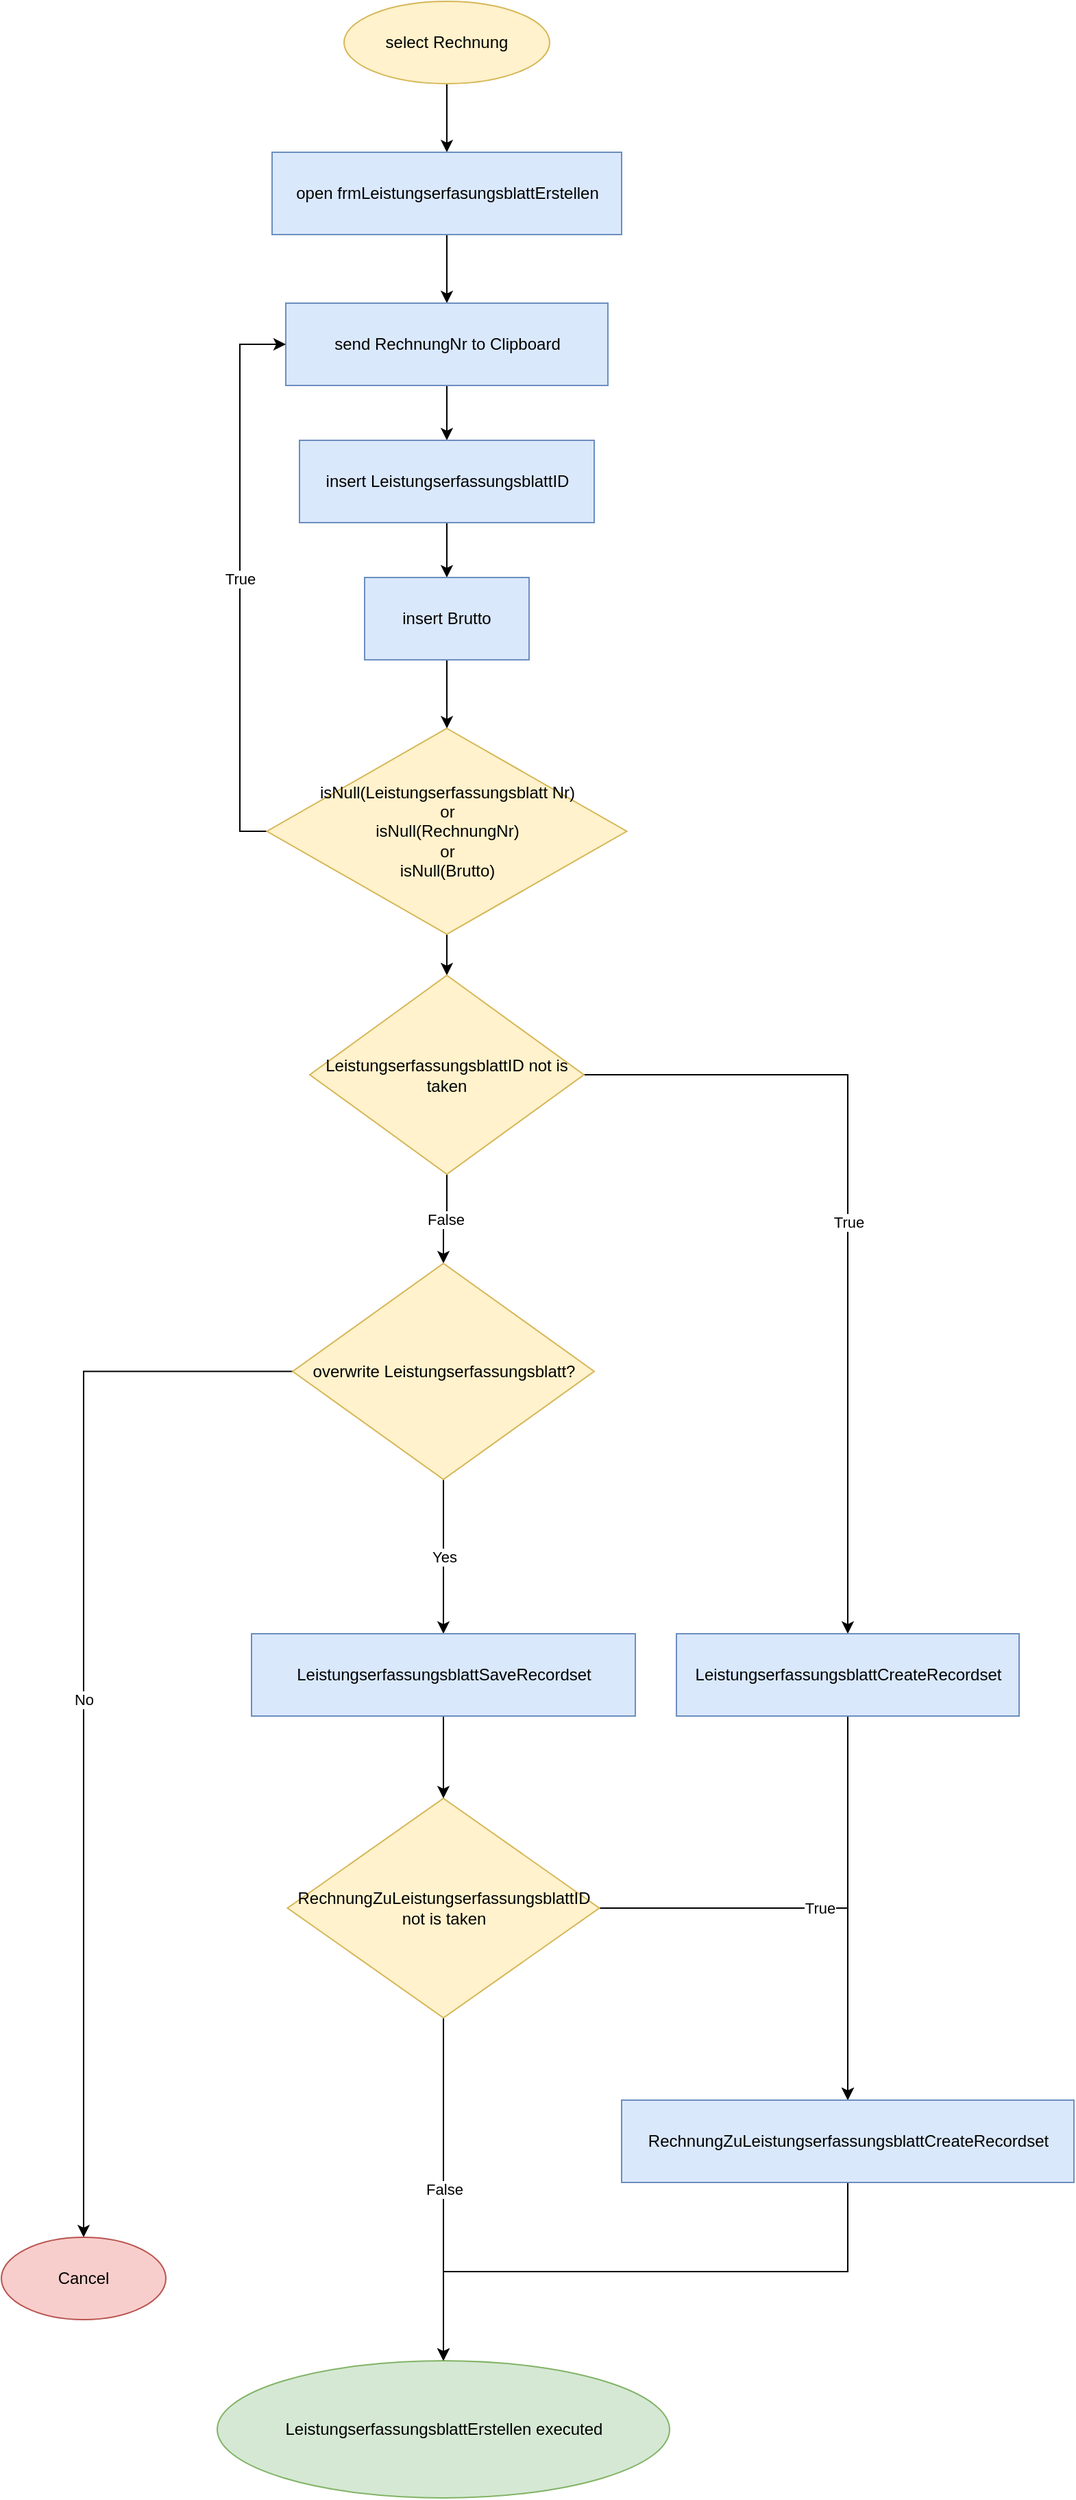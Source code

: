 <mxfile>
    <diagram id="LcLUssjSyrW1QYp5krHK" name="Page-1">
        <mxGraphModel dx="894" dy="610" grid="1" gridSize="10" guides="1" tooltips="1" connect="1" arrows="1" fold="1" page="1" pageScale="1" pageWidth="827" pageHeight="1169" math="0" shadow="0">
            <root>
                <mxCell id="0"/>
                <mxCell id="1" parent="0"/>
                <mxCell id="4" value="" style="edgeStyle=orthogonalEdgeStyle;rounded=0;orthogonalLoop=1;jettySize=auto;html=1;" parent="1" source="2" target="3" edge="1">
                    <mxGeometry relative="1" as="geometry"/>
                </mxCell>
                <mxCell id="2" value="select Rechnung" style="ellipse;whiteSpace=wrap;html=1;fillColor=#fff2cc;strokeColor=#d6b656;fontColor=#000000;" parent="1" vertex="1">
                    <mxGeometry x="290" y="20" width="150" height="60" as="geometry"/>
                </mxCell>
                <mxCell id="6" value="" style="edgeStyle=orthogonalEdgeStyle;rounded=0;orthogonalLoop=1;jettySize=auto;html=1;fontColor=#000000;" parent="1" source="3" target="5" edge="1">
                    <mxGeometry relative="1" as="geometry"/>
                </mxCell>
                <mxCell id="3" value="open frmLeistungserfasungsblattErstellen" style="whiteSpace=wrap;html=1;fillColor=#dae8fc;strokeColor=#6c8ebf;fontColor=#000000;" parent="1" vertex="1">
                    <mxGeometry x="237.5" y="130" width="255" height="60" as="geometry"/>
                </mxCell>
                <mxCell id="8" value="" style="edgeStyle=orthogonalEdgeStyle;rounded=0;orthogonalLoop=1;jettySize=auto;html=1;fontColor=#000000;" parent="1" source="5" target="7" edge="1">
                    <mxGeometry relative="1" as="geometry"/>
                </mxCell>
                <mxCell id="5" value="send RechnungNr to Clipboard" style="whiteSpace=wrap;html=1;fontColor=#000000;strokeColor=#6c8ebf;fillColor=#dae8fc;" parent="1" vertex="1">
                    <mxGeometry x="247.5" y="240" width="235" height="60" as="geometry"/>
                </mxCell>
                <mxCell id="10" value="" style="edgeStyle=orthogonalEdgeStyle;rounded=0;orthogonalLoop=1;jettySize=auto;html=1;fontColor=#000000;" parent="1" source="7" target="9" edge="1">
                    <mxGeometry relative="1" as="geometry"/>
                </mxCell>
                <mxCell id="7" value="insert LeistungserfassungsblattID" style="whiteSpace=wrap;html=1;fontColor=#000000;strokeColor=#6c8ebf;fillColor=#dae8fc;" parent="1" vertex="1">
                    <mxGeometry x="257.5" y="340" width="215" height="60" as="geometry"/>
                </mxCell>
                <mxCell id="12" value="" style="edgeStyle=orthogonalEdgeStyle;rounded=0;orthogonalLoop=1;jettySize=auto;html=1;fontColor=#000000;" parent="1" source="9" target="11" edge="1">
                    <mxGeometry relative="1" as="geometry"/>
                </mxCell>
                <mxCell id="9" value="insert Brutto" style="whiteSpace=wrap;html=1;fontColor=#000000;strokeColor=#6c8ebf;fillColor=#dae8fc;" parent="1" vertex="1">
                    <mxGeometry x="305" y="440" width="120" height="60" as="geometry"/>
                </mxCell>
                <mxCell id="47" value="True" style="edgeStyle=orthogonalEdgeStyle;rounded=0;orthogonalLoop=1;jettySize=auto;html=1;entryX=0;entryY=0.5;entryDx=0;entryDy=0;align=center;verticalAlign=middle;labelBackgroundColor=#FFFFFF;fontColor=#000000;" parent="1" source="11" target="5" edge="1">
                    <mxGeometry relative="1" as="geometry">
                        <Array as="points">
                            <mxPoint x="214" y="625"/>
                            <mxPoint x="214" y="270"/>
                        </Array>
                    </mxGeometry>
                </mxCell>
                <mxCell id="51" style="edgeStyle=orthogonalEdgeStyle;rounded=0;orthogonalLoop=1;jettySize=auto;html=1;exitX=0.5;exitY=1;exitDx=0;exitDy=0;entryX=0.5;entryY=0;entryDx=0;entryDy=0;" parent="1" source="11" target="21" edge="1">
                    <mxGeometry relative="1" as="geometry"/>
                </mxCell>
                <mxCell id="11" value="isNull(Leistungserfassungsblatt Nr)&lt;br&gt;or&lt;br&gt;isNull(RechnungNr) &lt;br&gt;or&lt;br&gt;isNull(Brutto)" style="rhombus;whiteSpace=wrap;html=1;fillColor=#fff2cc;strokeColor=#d6b656;fontColor=#000000;" parent="1" vertex="1">
                    <mxGeometry x="233.75" y="550" width="262.5" height="150" as="geometry"/>
                </mxCell>
                <mxCell id="68" value="True" style="edgeStyle=orthogonalEdgeStyle;rounded=0;orthogonalLoop=1;jettySize=auto;html=1;exitX=1;exitY=0.5;exitDx=0;exitDy=0;entryX=0.5;entryY=0;entryDx=0;entryDy=0;" parent="1" source="17" target="59" edge="1">
                    <mxGeometry relative="1" as="geometry"/>
                </mxCell>
                <mxCell id="70" value="False" style="edgeStyle=orthogonalEdgeStyle;rounded=0;orthogonalLoop=1;jettySize=auto;html=1;exitX=0.5;exitY=1;exitDx=0;exitDy=0;entryX=0.5;entryY=0;entryDx=0;entryDy=0;" parent="1" source="17" target="31" edge="1">
                    <mxGeometry relative="1" as="geometry"/>
                </mxCell>
                <mxCell id="17" value="RechnungZuLeistungserfassungsblattID not is taken" style="rhombus;whiteSpace=wrap;html=1;strokeColor=#d6b656;fillColor=#fff2cc;fontColor=#000000;" parent="1" vertex="1">
                    <mxGeometry x="248.75" y="1330" width="227.5" height="160" as="geometry"/>
                </mxCell>
                <mxCell id="28" value="False" style="edgeStyle=orthogonalEdgeStyle;rounded=0;orthogonalLoop=1;jettySize=auto;html=1;labelBackgroundColor=#FFFFFF;fontColor=#000000;" parent="1" source="21" target="27" edge="1">
                    <mxGeometry relative="1" as="geometry"/>
                </mxCell>
                <mxCell id="65" value="True" style="edgeStyle=orthogonalEdgeStyle;rounded=0;orthogonalLoop=1;jettySize=auto;html=1;exitX=1;exitY=0.5;exitDx=0;exitDy=0;entryX=0.5;entryY=0;entryDx=0;entryDy=0;labelBackgroundColor=#FFFFFF;fontColor=#000000;" parent="1" source="21" target="24" edge="1">
                    <mxGeometry relative="1" as="geometry"/>
                </mxCell>
                <mxCell id="21" value="LeistungserfassungsblattID not is taken" style="rhombus;whiteSpace=wrap;html=1;strokeColor=#d6b656;fillColor=#fff2cc;fontColor=#000000;" parent="1" vertex="1">
                    <mxGeometry x="265" y="730" width="200" height="145" as="geometry"/>
                </mxCell>
                <mxCell id="66" style="edgeStyle=orthogonalEdgeStyle;rounded=0;orthogonalLoop=1;jettySize=auto;html=1;exitX=0.5;exitY=1;exitDx=0;exitDy=0;entryX=0.5;entryY=0;entryDx=0;entryDy=0;" parent="1" source="24" target="59" edge="1">
                    <mxGeometry relative="1" as="geometry"/>
                </mxCell>
                <mxCell id="24" value="LeistungserfassungsblattCreateRecordset" style="whiteSpace=wrap;html=1;strokeColor=#6c8ebf;fillColor=#dae8fc;fontColor=#000000;" parent="1" vertex="1">
                    <mxGeometry x="532.5" y="1210" width="250" height="60" as="geometry"/>
                </mxCell>
                <mxCell id="30" value="Yes" style="edgeStyle=orthogonalEdgeStyle;rounded=0;orthogonalLoop=1;jettySize=auto;html=1;labelBackgroundColor=#FFFFFF;fontColor=#000000;" parent="1" source="27" target="29" edge="1">
                    <mxGeometry relative="1" as="geometry"/>
                </mxCell>
                <mxCell id="54" value="No" style="edgeStyle=orthogonalEdgeStyle;rounded=0;orthogonalLoop=1;jettySize=auto;html=1;entryX=0.5;entryY=0;entryDx=0;entryDy=0;" parent="1" source="27" target="43" edge="1">
                    <mxGeometry relative="1" as="geometry"/>
                </mxCell>
                <mxCell id="27" value="overwrite Leistungserfassungsblatt?" style="rhombus;whiteSpace=wrap;html=1;strokeColor=#d6b656;fillColor=#fff2cc;fontColor=#000000;" parent="1" vertex="1">
                    <mxGeometry x="252.5" y="940" width="220" height="157.5" as="geometry"/>
                </mxCell>
                <mxCell id="55" style="edgeStyle=orthogonalEdgeStyle;rounded=0;orthogonalLoop=1;jettySize=auto;html=1;entryX=0.5;entryY=0;entryDx=0;entryDy=0;" parent="1" source="29" target="17" edge="1">
                    <mxGeometry relative="1" as="geometry"/>
                </mxCell>
                <mxCell id="29" value="LeistungserfassungsblattSaveRecordset" style="whiteSpace=wrap;html=1;strokeColor=#6c8ebf;fillColor=#dae8fc;fontColor=#000000;" parent="1" vertex="1">
                    <mxGeometry x="222.5" y="1210" width="280" height="60" as="geometry"/>
                </mxCell>
                <mxCell id="31" value="LeistungserfassungsblattErstellen executed" style="ellipse;whiteSpace=wrap;html=1;strokeColor=#82b366;fillColor=#d5e8d4;fontColor=#000000;" parent="1" vertex="1">
                    <mxGeometry x="197.5" y="1740" width="330" height="100" as="geometry"/>
                </mxCell>
                <mxCell id="43" value="Cancel" style="ellipse;whiteSpace=wrap;html=1;strokeColor=#b85450;fillColor=#f8cecc;fontColor=#000000;" parent="1" vertex="1">
                    <mxGeometry x="40" y="1650" width="120" height="60" as="geometry"/>
                </mxCell>
                <mxCell id="71" style="edgeStyle=orthogonalEdgeStyle;rounded=0;orthogonalLoop=1;jettySize=auto;html=1;exitX=0.5;exitY=1;exitDx=0;exitDy=0;entryX=0.5;entryY=0;entryDx=0;entryDy=0;" parent="1" source="59" target="31" edge="1">
                    <mxGeometry relative="1" as="geometry"/>
                </mxCell>
                <mxCell id="59" value="RechnungZuLeistungserfassungsblattCreateRecordset" style="whiteSpace=wrap;html=1;strokeColor=#6c8ebf;fillColor=#dae8fc;fontColor=#000000;" parent="1" vertex="1">
                    <mxGeometry x="492.5" y="1550" width="330" height="60" as="geometry"/>
                </mxCell>
            </root>
        </mxGraphModel>
    </diagram>
</mxfile>